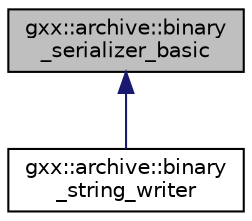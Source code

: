 digraph "gxx::archive::binary_serializer_basic"
{
  edge [fontname="Helvetica",fontsize="10",labelfontname="Helvetica",labelfontsize="10"];
  node [fontname="Helvetica",fontsize="10",shape=record];
  Node1 [label="gxx::archive::binary\l_serializer_basic",height=0.2,width=0.4,color="black", fillcolor="grey75", style="filled", fontcolor="black"];
  Node1 -> Node2 [dir="back",color="midnightblue",fontsize="10",style="solid",fontname="Helvetica"];
  Node2 [label="gxx::archive::binary\l_string_writer",height=0.2,width=0.4,color="black", fillcolor="white", style="filled",URL="$classgxx_1_1archive_1_1binary__string__writer.html"];
}

